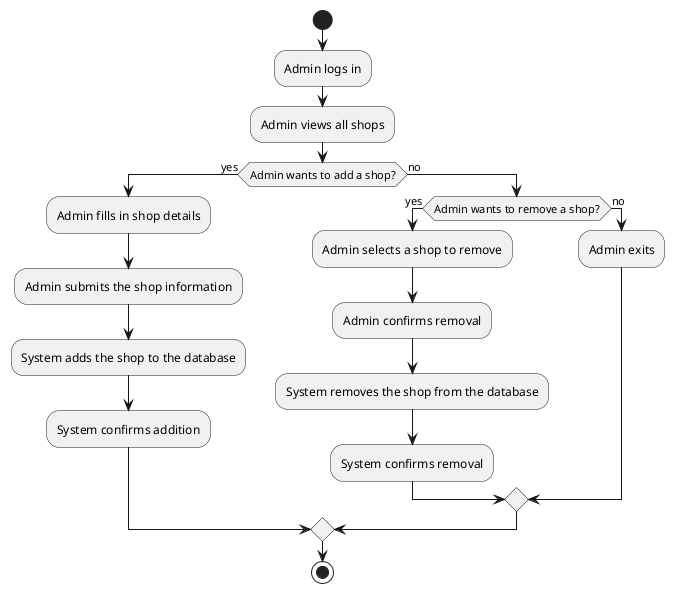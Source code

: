 @startuml admin_addOrRemove_shop_activity
start

:Admin logs in;

:Admin views all shops;

if (Admin wants to add a shop?) then (yes)
    :Admin fills in shop details;
    :Admin submits the shop information;
    :System adds the shop to the database;
    :System confirms addition;
else (no)
    if (Admin wants to remove a shop?) then (yes)
        :Admin selects a shop to remove;
        :Admin confirms removal;
        :System removes the shop from the database;
        :System confirms removal;
    else (no)
        :Admin exits;
    endif
endif

stop
@enduml